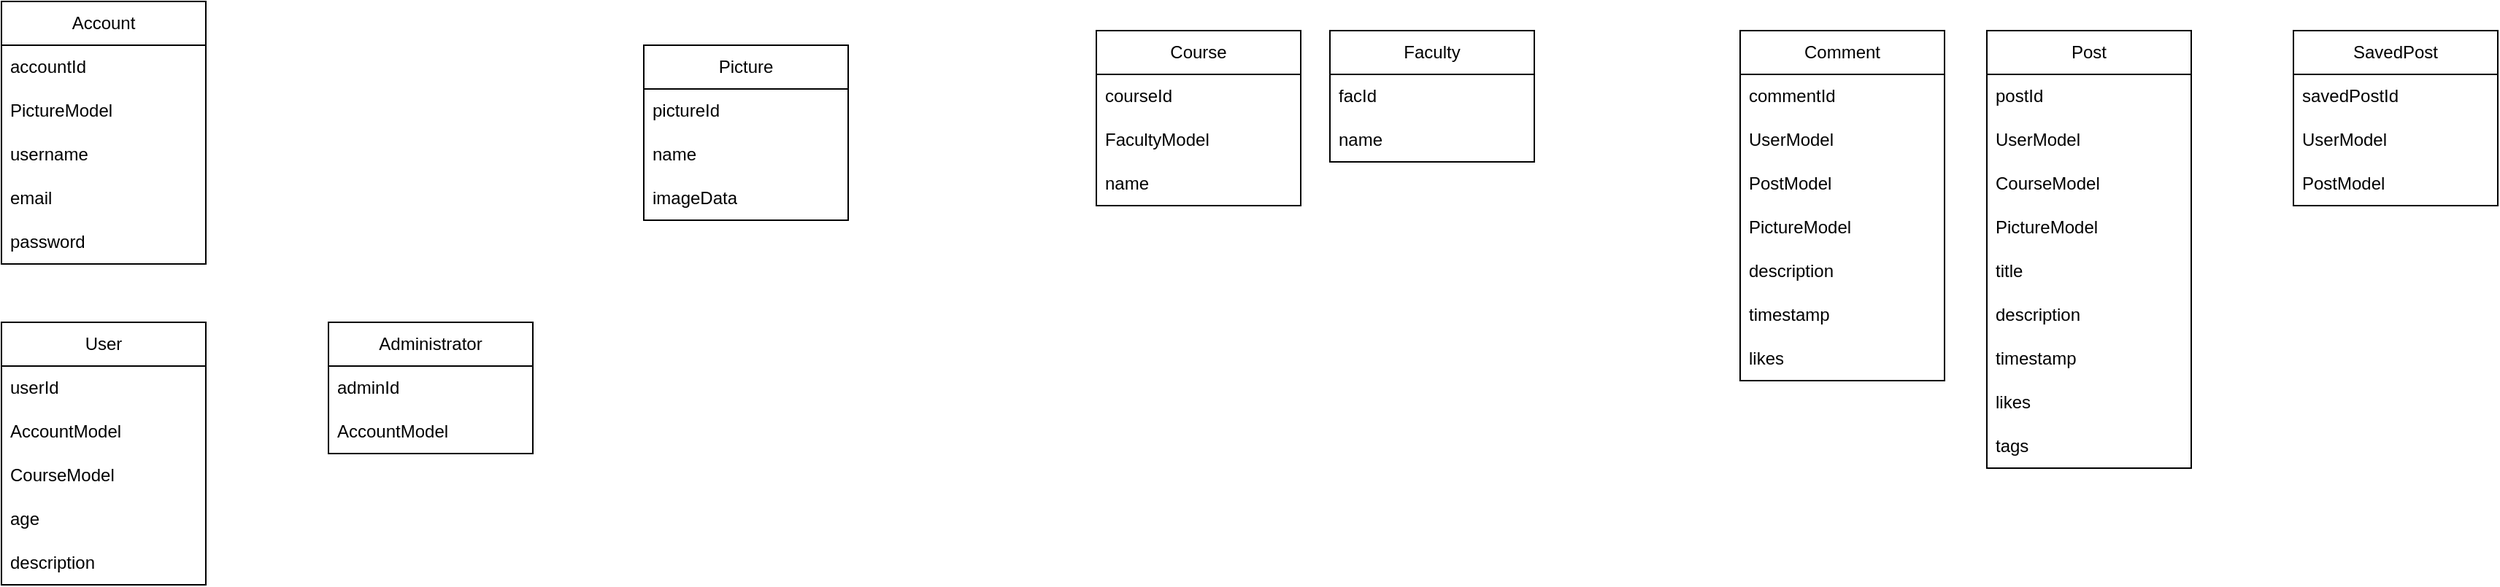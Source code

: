 <mxfile version="22.1.16" type="github">
  <diagram name="Seite-1" id="HZ98omLTc8DrsUrWYmI7">
    <mxGraphModel dx="2316" dy="1231" grid="1" gridSize="10" guides="1" tooltips="1" connect="1" arrows="1" fold="1" page="1" pageScale="1" pageWidth="827" pageHeight="1169" math="0" shadow="0">
      <root>
        <mxCell id="0" />
        <mxCell id="1" parent="0" />
        <mxCell id="cAFSeLjmvY3THXwzNPxq-1" value="Account" style="swimlane;fontStyle=0;childLayout=stackLayout;horizontal=1;startSize=30;horizontalStack=0;resizeParent=1;resizeParentMax=0;resizeLast=0;collapsible=1;marginBottom=0;whiteSpace=wrap;html=1;" vertex="1" parent="1">
          <mxGeometry x="50" y="60" width="140" height="180" as="geometry" />
        </mxCell>
        <mxCell id="cAFSeLjmvY3THXwzNPxq-2" value="&lt;div&gt;accountId&lt;/div&gt;" style="text;strokeColor=none;fillColor=none;align=left;verticalAlign=middle;spacingLeft=4;spacingRight=4;overflow=hidden;points=[[0,0.5],[1,0.5]];portConstraint=eastwest;rotatable=0;whiteSpace=wrap;html=1;" vertex="1" parent="cAFSeLjmvY3THXwzNPxq-1">
          <mxGeometry y="30" width="140" height="30" as="geometry" />
        </mxCell>
        <mxCell id="cAFSeLjmvY3THXwzNPxq-42" value="PictureModel" style="text;strokeColor=none;fillColor=none;align=left;verticalAlign=middle;spacingLeft=4;spacingRight=4;overflow=hidden;points=[[0,0.5],[1,0.5]];portConstraint=eastwest;rotatable=0;whiteSpace=wrap;html=1;" vertex="1" parent="cAFSeLjmvY3THXwzNPxq-1">
          <mxGeometry y="60" width="140" height="30" as="geometry" />
        </mxCell>
        <mxCell id="cAFSeLjmvY3THXwzNPxq-3" value="username" style="text;strokeColor=none;fillColor=none;align=left;verticalAlign=middle;spacingLeft=4;spacingRight=4;overflow=hidden;points=[[0,0.5],[1,0.5]];portConstraint=eastwest;rotatable=0;whiteSpace=wrap;html=1;" vertex="1" parent="cAFSeLjmvY3THXwzNPxq-1">
          <mxGeometry y="90" width="140" height="30" as="geometry" />
        </mxCell>
        <mxCell id="cAFSeLjmvY3THXwzNPxq-4" value="email" style="text;strokeColor=none;fillColor=none;align=left;verticalAlign=middle;spacingLeft=4;spacingRight=4;overflow=hidden;points=[[0,0.5],[1,0.5]];portConstraint=eastwest;rotatable=0;whiteSpace=wrap;html=1;" vertex="1" parent="cAFSeLjmvY3THXwzNPxq-1">
          <mxGeometry y="120" width="140" height="30" as="geometry" />
        </mxCell>
        <mxCell id="cAFSeLjmvY3THXwzNPxq-41" value="password" style="text;strokeColor=none;fillColor=none;align=left;verticalAlign=middle;spacingLeft=4;spacingRight=4;overflow=hidden;points=[[0,0.5],[1,0.5]];portConstraint=eastwest;rotatable=0;whiteSpace=wrap;html=1;" vertex="1" parent="cAFSeLjmvY3THXwzNPxq-1">
          <mxGeometry y="150" width="140" height="30" as="geometry" />
        </mxCell>
        <mxCell id="cAFSeLjmvY3THXwzNPxq-5" value="Administrator" style="swimlane;fontStyle=0;childLayout=stackLayout;horizontal=1;startSize=30;horizontalStack=0;resizeParent=1;resizeParentMax=0;resizeLast=0;collapsible=1;marginBottom=0;whiteSpace=wrap;html=1;" vertex="1" parent="1">
          <mxGeometry x="274" y="280" width="140" height="90" as="geometry" />
        </mxCell>
        <mxCell id="cAFSeLjmvY3THXwzNPxq-6" value="adminId" style="text;strokeColor=none;fillColor=none;align=left;verticalAlign=middle;spacingLeft=4;spacingRight=4;overflow=hidden;points=[[0,0.5],[1,0.5]];portConstraint=eastwest;rotatable=0;whiteSpace=wrap;html=1;" vertex="1" parent="cAFSeLjmvY3THXwzNPxq-5">
          <mxGeometry y="30" width="140" height="30" as="geometry" />
        </mxCell>
        <mxCell id="cAFSeLjmvY3THXwzNPxq-7" value="AccountModel" style="text;strokeColor=none;fillColor=none;align=left;verticalAlign=middle;spacingLeft=4;spacingRight=4;overflow=hidden;points=[[0,0.5],[1,0.5]];portConstraint=eastwest;rotatable=0;whiteSpace=wrap;html=1;" vertex="1" parent="cAFSeLjmvY3THXwzNPxq-5">
          <mxGeometry y="60" width="140" height="30" as="geometry" />
        </mxCell>
        <mxCell id="cAFSeLjmvY3THXwzNPxq-9" value="Comment" style="swimlane;fontStyle=0;childLayout=stackLayout;horizontal=1;startSize=30;horizontalStack=0;resizeParent=1;resizeParentMax=0;resizeLast=0;collapsible=1;marginBottom=0;whiteSpace=wrap;html=1;" vertex="1" parent="1">
          <mxGeometry x="1241" y="80" width="140" height="240" as="geometry" />
        </mxCell>
        <mxCell id="cAFSeLjmvY3THXwzNPxq-10" value="commentId" style="text;strokeColor=none;fillColor=none;align=left;verticalAlign=middle;spacingLeft=4;spacingRight=4;overflow=hidden;points=[[0,0.5],[1,0.5]];portConstraint=eastwest;rotatable=0;whiteSpace=wrap;html=1;" vertex="1" parent="cAFSeLjmvY3THXwzNPxq-9">
          <mxGeometry y="30" width="140" height="30" as="geometry" />
        </mxCell>
        <mxCell id="cAFSeLjmvY3THXwzNPxq-11" value="UserModel" style="text;strokeColor=none;fillColor=none;align=left;verticalAlign=middle;spacingLeft=4;spacingRight=4;overflow=hidden;points=[[0,0.5],[1,0.5]];portConstraint=eastwest;rotatable=0;whiteSpace=wrap;html=1;" vertex="1" parent="cAFSeLjmvY3THXwzNPxq-9">
          <mxGeometry y="60" width="140" height="30" as="geometry" />
        </mxCell>
        <mxCell id="cAFSeLjmvY3THXwzNPxq-12" value="PostModel" style="text;strokeColor=none;fillColor=none;align=left;verticalAlign=middle;spacingLeft=4;spacingRight=4;overflow=hidden;points=[[0,0.5],[1,0.5]];portConstraint=eastwest;rotatable=0;whiteSpace=wrap;html=1;" vertex="1" parent="cAFSeLjmvY3THXwzNPxq-9">
          <mxGeometry y="90" width="140" height="30" as="geometry" />
        </mxCell>
        <mxCell id="cAFSeLjmvY3THXwzNPxq-47" value="PictureModel" style="text;strokeColor=none;fillColor=none;align=left;verticalAlign=middle;spacingLeft=4;spacingRight=4;overflow=hidden;points=[[0,0.5],[1,0.5]];portConstraint=eastwest;rotatable=0;whiteSpace=wrap;html=1;" vertex="1" parent="cAFSeLjmvY3THXwzNPxq-9">
          <mxGeometry y="120" width="140" height="30" as="geometry" />
        </mxCell>
        <mxCell id="cAFSeLjmvY3THXwzNPxq-46" value="description" style="text;strokeColor=none;fillColor=none;align=left;verticalAlign=middle;spacingLeft=4;spacingRight=4;overflow=hidden;points=[[0,0.5],[1,0.5]];portConstraint=eastwest;rotatable=0;whiteSpace=wrap;html=1;" vertex="1" parent="cAFSeLjmvY3THXwzNPxq-9">
          <mxGeometry y="150" width="140" height="30" as="geometry" />
        </mxCell>
        <mxCell id="cAFSeLjmvY3THXwzNPxq-48" value="timestamp" style="text;strokeColor=none;fillColor=none;align=left;verticalAlign=middle;spacingLeft=4;spacingRight=4;overflow=hidden;points=[[0,0.5],[1,0.5]];portConstraint=eastwest;rotatable=0;whiteSpace=wrap;html=1;" vertex="1" parent="cAFSeLjmvY3THXwzNPxq-9">
          <mxGeometry y="180" width="140" height="30" as="geometry" />
        </mxCell>
        <mxCell id="cAFSeLjmvY3THXwzNPxq-49" value="likes" style="text;strokeColor=none;fillColor=none;align=left;verticalAlign=middle;spacingLeft=4;spacingRight=4;overflow=hidden;points=[[0,0.5],[1,0.5]];portConstraint=eastwest;rotatable=0;whiteSpace=wrap;html=1;" vertex="1" parent="cAFSeLjmvY3THXwzNPxq-9">
          <mxGeometry y="210" width="140" height="30" as="geometry" />
        </mxCell>
        <mxCell id="cAFSeLjmvY3THXwzNPxq-13" value="Course" style="swimlane;fontStyle=0;childLayout=stackLayout;horizontal=1;startSize=30;horizontalStack=0;resizeParent=1;resizeParentMax=0;resizeLast=0;collapsible=1;marginBottom=0;whiteSpace=wrap;html=1;" vertex="1" parent="1">
          <mxGeometry x="800" y="80" width="140" height="120" as="geometry" />
        </mxCell>
        <mxCell id="cAFSeLjmvY3THXwzNPxq-14" value="courseId" style="text;strokeColor=none;fillColor=none;align=left;verticalAlign=middle;spacingLeft=4;spacingRight=4;overflow=hidden;points=[[0,0.5],[1,0.5]];portConstraint=eastwest;rotatable=0;whiteSpace=wrap;html=1;" vertex="1" parent="cAFSeLjmvY3THXwzNPxq-13">
          <mxGeometry y="30" width="140" height="30" as="geometry" />
        </mxCell>
        <mxCell id="cAFSeLjmvY3THXwzNPxq-16" value="FacultyModel" style="text;strokeColor=none;fillColor=none;align=left;verticalAlign=middle;spacingLeft=4;spacingRight=4;overflow=hidden;points=[[0,0.5],[1,0.5]];portConstraint=eastwest;rotatable=0;whiteSpace=wrap;html=1;" vertex="1" parent="cAFSeLjmvY3THXwzNPxq-13">
          <mxGeometry y="60" width="140" height="30" as="geometry" />
        </mxCell>
        <mxCell id="cAFSeLjmvY3THXwzNPxq-15" value="name" style="text;strokeColor=none;fillColor=none;align=left;verticalAlign=middle;spacingLeft=4;spacingRight=4;overflow=hidden;points=[[0,0.5],[1,0.5]];portConstraint=eastwest;rotatable=0;whiteSpace=wrap;html=1;" vertex="1" parent="cAFSeLjmvY3THXwzNPxq-13">
          <mxGeometry y="90" width="140" height="30" as="geometry" />
        </mxCell>
        <mxCell id="cAFSeLjmvY3THXwzNPxq-17" value="Faculty" style="swimlane;fontStyle=0;childLayout=stackLayout;horizontal=1;startSize=30;horizontalStack=0;resizeParent=1;resizeParentMax=0;resizeLast=0;collapsible=1;marginBottom=0;whiteSpace=wrap;html=1;" vertex="1" parent="1">
          <mxGeometry x="960" y="80" width="140" height="90" as="geometry" />
        </mxCell>
        <mxCell id="cAFSeLjmvY3THXwzNPxq-18" value="facId&lt;span style=&quot;white-space: pre;&quot;&gt;&#x9;&lt;/span&gt;" style="text;strokeColor=none;fillColor=none;align=left;verticalAlign=middle;spacingLeft=4;spacingRight=4;overflow=hidden;points=[[0,0.5],[1,0.5]];portConstraint=eastwest;rotatable=0;whiteSpace=wrap;html=1;" vertex="1" parent="cAFSeLjmvY3THXwzNPxq-17">
          <mxGeometry y="30" width="140" height="30" as="geometry" />
        </mxCell>
        <mxCell id="cAFSeLjmvY3THXwzNPxq-19" value="name" style="text;strokeColor=none;fillColor=none;align=left;verticalAlign=middle;spacingLeft=4;spacingRight=4;overflow=hidden;points=[[0,0.5],[1,0.5]];portConstraint=eastwest;rotatable=0;whiteSpace=wrap;html=1;" vertex="1" parent="cAFSeLjmvY3THXwzNPxq-17">
          <mxGeometry y="60" width="140" height="30" as="geometry" />
        </mxCell>
        <mxCell id="cAFSeLjmvY3THXwzNPxq-21" value="Picture" style="swimlane;fontStyle=0;childLayout=stackLayout;horizontal=1;startSize=30;horizontalStack=0;resizeParent=1;resizeParentMax=0;resizeLast=0;collapsible=1;marginBottom=0;whiteSpace=wrap;html=1;" vertex="1" parent="1">
          <mxGeometry x="490" y="90" width="140" height="120" as="geometry" />
        </mxCell>
        <mxCell id="cAFSeLjmvY3THXwzNPxq-22" value="pictureId" style="text;strokeColor=none;fillColor=none;align=left;verticalAlign=middle;spacingLeft=4;spacingRight=4;overflow=hidden;points=[[0,0.5],[1,0.5]];portConstraint=eastwest;rotatable=0;whiteSpace=wrap;html=1;" vertex="1" parent="cAFSeLjmvY3THXwzNPxq-21">
          <mxGeometry y="30" width="140" height="30" as="geometry" />
        </mxCell>
        <mxCell id="cAFSeLjmvY3THXwzNPxq-23" value="name" style="text;strokeColor=none;fillColor=none;align=left;verticalAlign=middle;spacingLeft=4;spacingRight=4;overflow=hidden;points=[[0,0.5],[1,0.5]];portConstraint=eastwest;rotatable=0;whiteSpace=wrap;html=1;" vertex="1" parent="cAFSeLjmvY3THXwzNPxq-21">
          <mxGeometry y="60" width="140" height="30" as="geometry" />
        </mxCell>
        <mxCell id="cAFSeLjmvY3THXwzNPxq-24" value="imageData" style="text;strokeColor=none;fillColor=none;align=left;verticalAlign=middle;spacingLeft=4;spacingRight=4;overflow=hidden;points=[[0,0.5],[1,0.5]];portConstraint=eastwest;rotatable=0;whiteSpace=wrap;html=1;" vertex="1" parent="cAFSeLjmvY3THXwzNPxq-21">
          <mxGeometry y="90" width="140" height="30" as="geometry" />
        </mxCell>
        <mxCell id="cAFSeLjmvY3THXwzNPxq-25" value="User" style="swimlane;fontStyle=0;childLayout=stackLayout;horizontal=1;startSize=30;horizontalStack=0;resizeParent=1;resizeParentMax=0;resizeLast=0;collapsible=1;marginBottom=0;whiteSpace=wrap;html=1;" vertex="1" parent="1">
          <mxGeometry x="50" y="280" width="140" height="180" as="geometry" />
        </mxCell>
        <mxCell id="cAFSeLjmvY3THXwzNPxq-26" value="userId&lt;span style=&quot;white-space: pre;&quot;&gt;&#x9;&lt;/span&gt;&lt;span style=&quot;white-space: pre;&quot;&gt;&#x9;&lt;/span&gt;" style="text;strokeColor=none;fillColor=none;align=left;verticalAlign=middle;spacingLeft=4;spacingRight=4;overflow=hidden;points=[[0,0.5],[1,0.5]];portConstraint=eastwest;rotatable=0;whiteSpace=wrap;html=1;" vertex="1" parent="cAFSeLjmvY3THXwzNPxq-25">
          <mxGeometry y="30" width="140" height="30" as="geometry" />
        </mxCell>
        <mxCell id="cAFSeLjmvY3THXwzNPxq-27" value="AccountModel" style="text;strokeColor=none;fillColor=none;align=left;verticalAlign=middle;spacingLeft=4;spacingRight=4;overflow=hidden;points=[[0,0.5],[1,0.5]];portConstraint=eastwest;rotatable=0;whiteSpace=wrap;html=1;" vertex="1" parent="cAFSeLjmvY3THXwzNPxq-25">
          <mxGeometry y="60" width="140" height="30" as="geometry" />
        </mxCell>
        <mxCell id="cAFSeLjmvY3THXwzNPxq-45" value="CourseModel" style="text;strokeColor=none;fillColor=none;align=left;verticalAlign=middle;spacingLeft=4;spacingRight=4;overflow=hidden;points=[[0,0.5],[1,0.5]];portConstraint=eastwest;rotatable=0;whiteSpace=wrap;html=1;" vertex="1" parent="cAFSeLjmvY3THXwzNPxq-25">
          <mxGeometry y="90" width="140" height="30" as="geometry" />
        </mxCell>
        <mxCell id="cAFSeLjmvY3THXwzNPxq-28" value="age" style="text;strokeColor=none;fillColor=none;align=left;verticalAlign=middle;spacingLeft=4;spacingRight=4;overflow=hidden;points=[[0,0.5],[1,0.5]];portConstraint=eastwest;rotatable=0;whiteSpace=wrap;html=1;" vertex="1" parent="cAFSeLjmvY3THXwzNPxq-25">
          <mxGeometry y="120" width="140" height="30" as="geometry" />
        </mxCell>
        <mxCell id="cAFSeLjmvY3THXwzNPxq-43" value="description" style="text;strokeColor=none;fillColor=none;align=left;verticalAlign=middle;spacingLeft=4;spacingRight=4;overflow=hidden;points=[[0,0.5],[1,0.5]];portConstraint=eastwest;rotatable=0;whiteSpace=wrap;html=1;" vertex="1" parent="cAFSeLjmvY3THXwzNPxq-25">
          <mxGeometry y="150" width="140" height="30" as="geometry" />
        </mxCell>
        <mxCell id="cAFSeLjmvY3THXwzNPxq-29" value="Post" style="swimlane;fontStyle=0;childLayout=stackLayout;horizontal=1;startSize=30;horizontalStack=0;resizeParent=1;resizeParentMax=0;resizeLast=0;collapsible=1;marginBottom=0;whiteSpace=wrap;html=1;" vertex="1" parent="1">
          <mxGeometry x="1410" y="80" width="140" height="300" as="geometry" />
        </mxCell>
        <mxCell id="cAFSeLjmvY3THXwzNPxq-30" value="postId" style="text;strokeColor=none;fillColor=none;align=left;verticalAlign=middle;spacingLeft=4;spacingRight=4;overflow=hidden;points=[[0,0.5],[1,0.5]];portConstraint=eastwest;rotatable=0;whiteSpace=wrap;html=1;" vertex="1" parent="cAFSeLjmvY3THXwzNPxq-29">
          <mxGeometry y="30" width="140" height="30" as="geometry" />
        </mxCell>
        <mxCell id="cAFSeLjmvY3THXwzNPxq-31" value="UserModel" style="text;strokeColor=none;fillColor=none;align=left;verticalAlign=middle;spacingLeft=4;spacingRight=4;overflow=hidden;points=[[0,0.5],[1,0.5]];portConstraint=eastwest;rotatable=0;whiteSpace=wrap;html=1;" vertex="1" parent="cAFSeLjmvY3THXwzNPxq-29">
          <mxGeometry y="60" width="140" height="30" as="geometry" />
        </mxCell>
        <mxCell id="cAFSeLjmvY3THXwzNPxq-32" value="CourseModel" style="text;strokeColor=none;fillColor=none;align=left;verticalAlign=middle;spacingLeft=4;spacingRight=4;overflow=hidden;points=[[0,0.5],[1,0.5]];portConstraint=eastwest;rotatable=0;whiteSpace=wrap;html=1;" vertex="1" parent="cAFSeLjmvY3THXwzNPxq-29">
          <mxGeometry y="90" width="140" height="30" as="geometry" />
        </mxCell>
        <mxCell id="cAFSeLjmvY3THXwzNPxq-50" value="PictureModel" style="text;strokeColor=none;fillColor=none;align=left;verticalAlign=middle;spacingLeft=4;spacingRight=4;overflow=hidden;points=[[0,0.5],[1,0.5]];portConstraint=eastwest;rotatable=0;whiteSpace=wrap;html=1;" vertex="1" parent="cAFSeLjmvY3THXwzNPxq-29">
          <mxGeometry y="120" width="140" height="30" as="geometry" />
        </mxCell>
        <mxCell id="cAFSeLjmvY3THXwzNPxq-54" value="title" style="text;strokeColor=none;fillColor=none;align=left;verticalAlign=middle;spacingLeft=4;spacingRight=4;overflow=hidden;points=[[0,0.5],[1,0.5]];portConstraint=eastwest;rotatable=0;whiteSpace=wrap;html=1;" vertex="1" parent="cAFSeLjmvY3THXwzNPxq-29">
          <mxGeometry y="150" width="140" height="30" as="geometry" />
        </mxCell>
        <mxCell id="cAFSeLjmvY3THXwzNPxq-53" value="description" style="text;strokeColor=none;fillColor=none;align=left;verticalAlign=middle;spacingLeft=4;spacingRight=4;overflow=hidden;points=[[0,0.5],[1,0.5]];portConstraint=eastwest;rotatable=0;whiteSpace=wrap;html=1;" vertex="1" parent="cAFSeLjmvY3THXwzNPxq-29">
          <mxGeometry y="180" width="140" height="30" as="geometry" />
        </mxCell>
        <mxCell id="cAFSeLjmvY3THXwzNPxq-52" value="timestamp" style="text;strokeColor=none;fillColor=none;align=left;verticalAlign=middle;spacingLeft=4;spacingRight=4;overflow=hidden;points=[[0,0.5],[1,0.5]];portConstraint=eastwest;rotatable=0;whiteSpace=wrap;html=1;" vertex="1" parent="cAFSeLjmvY3THXwzNPxq-29">
          <mxGeometry y="210" width="140" height="30" as="geometry" />
        </mxCell>
        <mxCell id="cAFSeLjmvY3THXwzNPxq-51" value="likes" style="text;strokeColor=none;fillColor=none;align=left;verticalAlign=middle;spacingLeft=4;spacingRight=4;overflow=hidden;points=[[0,0.5],[1,0.5]];portConstraint=eastwest;rotatable=0;whiteSpace=wrap;html=1;" vertex="1" parent="cAFSeLjmvY3THXwzNPxq-29">
          <mxGeometry y="240" width="140" height="30" as="geometry" />
        </mxCell>
        <mxCell id="cAFSeLjmvY3THXwzNPxq-55" value="tags" style="text;strokeColor=none;fillColor=none;align=left;verticalAlign=middle;spacingLeft=4;spacingRight=4;overflow=hidden;points=[[0,0.5],[1,0.5]];portConstraint=eastwest;rotatable=0;whiteSpace=wrap;html=1;" vertex="1" parent="cAFSeLjmvY3THXwzNPxq-29">
          <mxGeometry y="270" width="140" height="30" as="geometry" />
        </mxCell>
        <mxCell id="cAFSeLjmvY3THXwzNPxq-33" value="SavedPost" style="swimlane;fontStyle=0;childLayout=stackLayout;horizontal=1;startSize=30;horizontalStack=0;resizeParent=1;resizeParentMax=0;resizeLast=0;collapsible=1;marginBottom=0;whiteSpace=wrap;html=1;" vertex="1" parent="1">
          <mxGeometry x="1620" y="80" width="140" height="120" as="geometry" />
        </mxCell>
        <mxCell id="cAFSeLjmvY3THXwzNPxq-34" value="savedPostId" style="text;strokeColor=none;fillColor=none;align=left;verticalAlign=middle;spacingLeft=4;spacingRight=4;overflow=hidden;points=[[0,0.5],[1,0.5]];portConstraint=eastwest;rotatable=0;whiteSpace=wrap;html=1;" vertex="1" parent="cAFSeLjmvY3THXwzNPxq-33">
          <mxGeometry y="30" width="140" height="30" as="geometry" />
        </mxCell>
        <mxCell id="cAFSeLjmvY3THXwzNPxq-35" value="UserModel" style="text;strokeColor=none;fillColor=none;align=left;verticalAlign=middle;spacingLeft=4;spacingRight=4;overflow=hidden;points=[[0,0.5],[1,0.5]];portConstraint=eastwest;rotatable=0;whiteSpace=wrap;html=1;" vertex="1" parent="cAFSeLjmvY3THXwzNPxq-33">
          <mxGeometry y="60" width="140" height="30" as="geometry" />
        </mxCell>
        <mxCell id="cAFSeLjmvY3THXwzNPxq-36" value="PostModel" style="text;strokeColor=none;fillColor=none;align=left;verticalAlign=middle;spacingLeft=4;spacingRight=4;overflow=hidden;points=[[0,0.5],[1,0.5]];portConstraint=eastwest;rotatable=0;whiteSpace=wrap;html=1;" vertex="1" parent="cAFSeLjmvY3THXwzNPxq-33">
          <mxGeometry y="90" width="140" height="30" as="geometry" />
        </mxCell>
      </root>
    </mxGraphModel>
  </diagram>
</mxfile>
